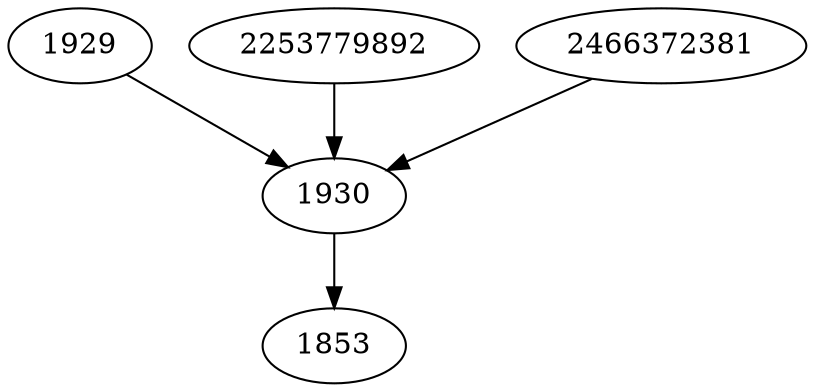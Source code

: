 strict digraph  {
1929;
1930;
1853;
2253779892;
2466372381;
1929 -> 1930;
1930 -> 1853;
2253779892 -> 1930;
2466372381 -> 1930;
}
